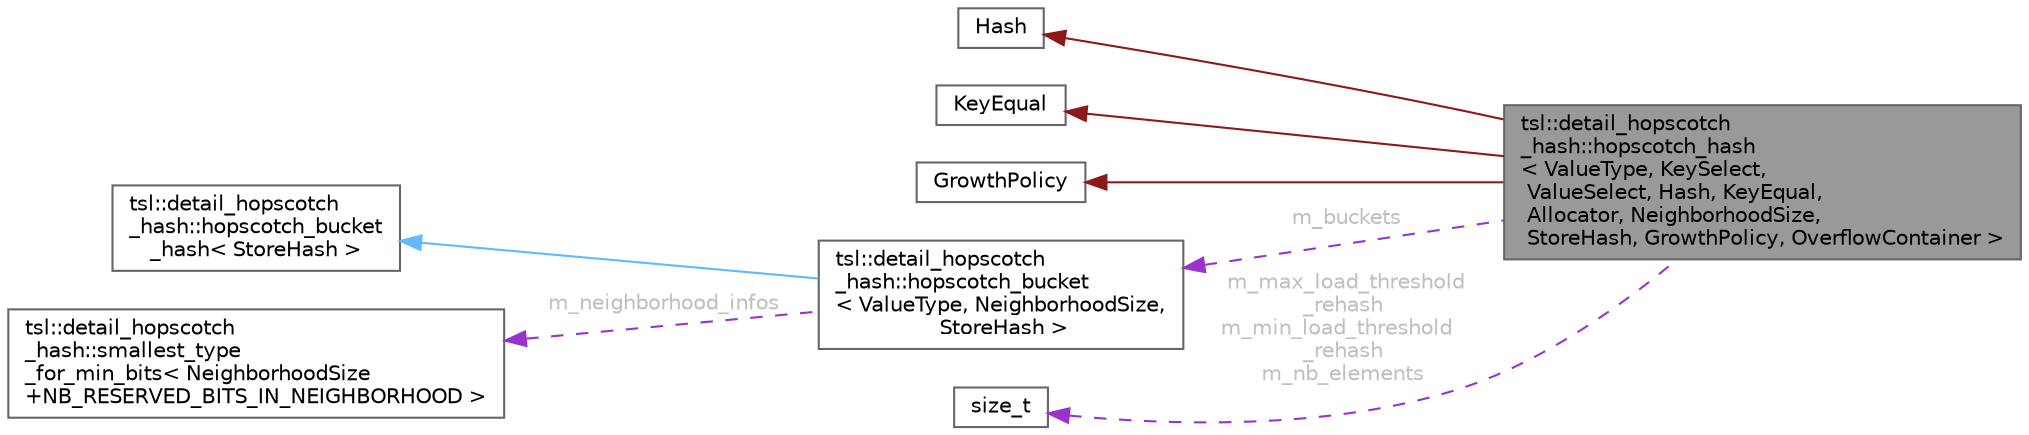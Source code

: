 digraph "tsl::detail_hopscotch_hash::hopscotch_hash&lt; ValueType, KeySelect, ValueSelect, Hash, KeyEqual, Allocator, NeighborhoodSize, StoreHash, GrowthPolicy, OverflowContainer &gt;"
{
 // INTERACTIVE_SVG=YES
 // LATEX_PDF_SIZE
  bgcolor="transparent";
  edge [fontname=Helvetica,fontsize=10,labelfontname=Helvetica,labelfontsize=10];
  node [fontname=Helvetica,fontsize=10,shape=box,height=0.2,width=0.4];
  rankdir="LR";
  Node1 [id="Node000001",label="tsl::detail_hopscotch\l_hash::hopscotch_hash\l\< ValueType, KeySelect,\l ValueSelect, Hash, KeyEqual,\l Allocator, NeighborhoodSize,\l StoreHash, GrowthPolicy, OverflowContainer \>",height=0.2,width=0.4,color="gray40", fillcolor="grey60", style="filled", fontcolor="black",tooltip=" "];
  Node2 -> Node1 [id="edge1_Node000001_Node000002",dir="back",color="firebrick4",style="solid",tooltip=" "];
  Node2 [id="Node000002",label="Hash",height=0.2,width=0.4,color="gray40", fillcolor="white", style="filled",tooltip=" "];
  Node3 -> Node1 [id="edge2_Node000001_Node000003",dir="back",color="firebrick4",style="solid",tooltip=" "];
  Node3 [id="Node000003",label="KeyEqual",height=0.2,width=0.4,color="gray40", fillcolor="white", style="filled",tooltip=" "];
  Node4 -> Node1 [id="edge3_Node000001_Node000004",dir="back",color="firebrick4",style="solid",tooltip=" "];
  Node4 [id="Node000004",label="GrowthPolicy",height=0.2,width=0.4,color="gray40", fillcolor="white", style="filled",tooltip=" "];
  Node5 -> Node1 [id="edge4_Node000001_Node000005",dir="back",color="darkorchid3",style="dashed",tooltip=" ",label=" m_buckets",fontcolor="grey" ];
  Node5 [id="Node000005",label="tsl::detail_hopscotch\l_hash::hopscotch_bucket\l\< ValueType, NeighborhoodSize,\l StoreHash \>",height=0.2,width=0.4,color="gray40", fillcolor="white", style="filled",URL="$classtsl_1_1detail__hopscotch__hash_1_1hopscotch__bucket.html",tooltip=" "];
  Node6 -> Node5 [id="edge5_Node000005_Node000006",dir="back",color="steelblue1",style="solid",tooltip=" "];
  Node6 [id="Node000006",label="tsl::detail_hopscotch\l_hash::hopscotch_bucket\l_hash\< StoreHash \>",height=0.2,width=0.4,color="gray40", fillcolor="white", style="filled",URL="$classtsl_1_1detail__hopscotch__hash_1_1hopscotch__bucket__hash.html",tooltip=" "];
  Node7 -> Node5 [id="edge6_Node000005_Node000007",dir="back",color="darkorchid3",style="dashed",tooltip=" ",label=" m_neighborhood_infos",fontcolor="grey" ];
  Node7 [id="Node000007",label="tsl::detail_hopscotch\l_hash::smallest_type\l_for_min_bits\< NeighborhoodSize\l+NB_RESERVED_BITS_IN_NEIGHBORHOOD \>",height=0.2,width=0.4,color="gray40", fillcolor="white", style="filled",URL="$classtsl_1_1detail__hopscotch__hash_1_1smallest__type__for__min__bits.html",tooltip=" "];
  Node8 -> Node1 [id="edge7_Node000001_Node000008",dir="back",color="darkorchid3",style="dashed",tooltip=" ",label=" m_max_load_threshold\l_rehash\nm_min_load_threshold\l_rehash\nm_nb_elements",fontcolor="grey" ];
  Node8 [id="Node000008",label="size_t",height=0.2,width=0.4,color="gray40", fillcolor="white", style="filled",tooltip=" "];
}
